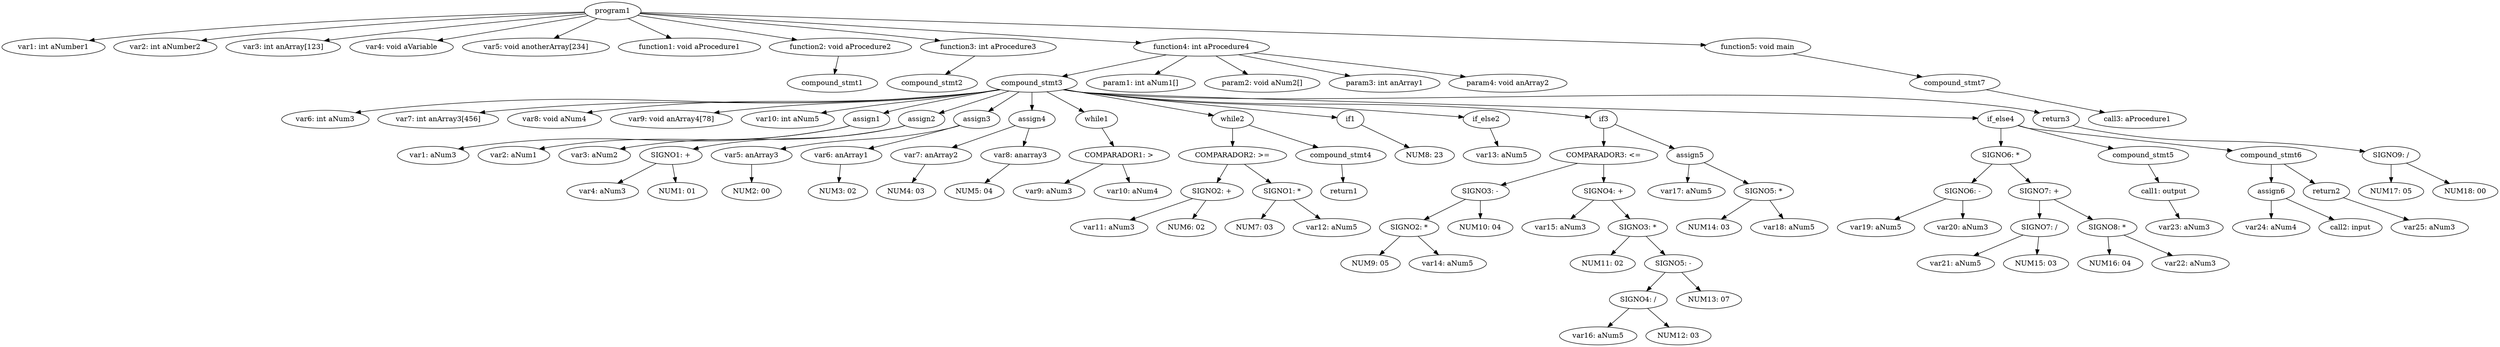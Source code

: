 digraph G {
	"program1" -> "var1: int aNumber1"
	"program1" -> "var2: int aNumber2"
	"program1" -> "var3: int anArray[123]"
	"program1" -> "var4: void aVariable"
	"program1" -> "var5: void anotherArray[234]"
	"program1" -> "function1: void aProcedure1"
	"program1" -> "function2: void aProcedure2"
	"function2: void aProcedure2" -> "compound_stmt1"
	"program1" -> "function3: int aProcedure3"
	"function3: int aProcedure3" -> "compound_stmt2"
	"program1" -> "function4: int aProcedure4"
	"function4: int aProcedure4" -> "compound_stmt3"
	"compound_stmt3" -> "var6: int aNum3"
	"compound_stmt3" -> "var7: int anArray3[456]"
	"compound_stmt3" -> "var8: void aNum4"
	"compound_stmt3" -> "var9: void anArray4[78]"
	"compound_stmt3" -> "var10: int aNum5"
	"compound_stmt3" -> "assign1"
	"assign1" -> "var1: aNum3"
	"assign1" -> "var2: aNum1"
	"compound_stmt3" -> "assign2"
	"assign2" -> "var3: aNum2"
	"assign2" -> "SIGNO1: +"
	"SIGNO1: +" -> "var4: aNum3"
	"SIGNO1: +" -> "NUM1: 01"
	"compound_stmt3" -> "assign3"
	"assign3" -> "var5: anArray3"
	"var5: anArray3" -> "NUM2: 00"
	"assign3" -> "var6: anArray1"
	"var6: anArray1" -> "NUM3: 02"
	"compound_stmt3" -> "assign4"
	"assign4" -> "var7: anArray2"
	"var7: anArray2" -> "NUM4: 03"
	"assign4" -> "var8: anarray3"
	"var8: anarray3" -> "NUM5: 04"
	"compound_stmt3" -> "while1"
	"while1" -> "COMPARADOR1: >"
	"COMPARADOR1: >" -> "var9: aNum3"
	"COMPARADOR1: >" -> "var10: aNum4"
	"compound_stmt3" -> "while2"
	"while2" -> "COMPARADOR2: >="
	"COMPARADOR2: >=" -> "SIGNO2: +"
	"SIGNO2: +" -> "var11: aNum3"
	"SIGNO2: +" -> "NUM6: 02"
	"COMPARADOR2: >=" -> "SIGNO1: *"
	"SIGNO1: *" -> "NUM7: 03"
	"SIGNO1: *" -> "var12: aNum5"
	"while2" -> "compound_stmt4"
	"compound_stmt4" -> "return1"
	"compound_stmt3" -> "if1"
	"if1" -> "NUM8: 23"
	"compound_stmt3" -> "if_else2"
	"if_else2" -> "var13: aNum5"
	"compound_stmt3" -> "if3"
	"if3" -> "COMPARADOR3: <="
	"COMPARADOR3: <=" -> "SIGNO3: -"
	"SIGNO3: -" -> "SIGNO2: *"
	"SIGNO2: *" -> "NUM9: 05"
	"SIGNO2: *" -> "var14: aNum5"
	"SIGNO3: -" -> "NUM10: 04"
	"COMPARADOR3: <=" -> "SIGNO4: +"
	"SIGNO4: +" -> "var15: aNum3"
	"SIGNO4: +" -> "SIGNO3: *"
	"SIGNO3: *" -> "NUM11: 02"
	"SIGNO3: *" -> "SIGNO5: -"
	"SIGNO5: -" -> "SIGNO4: /"
	"SIGNO4: /" -> "var16: aNum5"
	"SIGNO4: /" -> "NUM12: 03"
	"SIGNO5: -" -> "NUM13: 07"
	"if3" -> "assign5"
	"assign5" -> "var17: aNum5"
	"assign5" -> "SIGNO5: *"
	"SIGNO5: *" -> "NUM14: 03"
	"SIGNO5: *" -> "var18: aNum5"
	"compound_stmt3" -> "if_else4"
	"if_else4" -> "SIGNO6: *"
	"SIGNO6: *" -> "SIGNO6: -"
	"SIGNO6: -" -> "var19: aNum5"
	"SIGNO6: -" -> "var20: aNum3"
	"SIGNO6: *" -> "SIGNO7: +"
	"SIGNO7: +" -> "SIGNO7: /"
	"SIGNO7: /" -> "var21: aNum5"
	"SIGNO7: /" -> "NUM15: 03"
	"SIGNO7: +" -> "SIGNO8: *"
	"SIGNO8: *" -> "NUM16: 04"
	"SIGNO8: *" -> "var22: aNum3"
	"if_else4" -> "compound_stmt5"
	"compound_stmt5" -> "call1: output"
	"call1: output" -> "var23: aNum3"
	"if_else4" -> "compound_stmt6"
	"compound_stmt6" -> "assign6"
	"assign6" -> "var24: aNum4"
	"assign6" -> "call2: input"
	"compound_stmt6" -> "return2"
	"return2" -> "var25: aNum3"
	"compound_stmt3" -> "return3"
	"return3" -> "SIGNO9: /"
	"SIGNO9: /" -> "NUM17: 05"
	"SIGNO9: /" -> "NUM18: 00"
	"function4: int aProcedure4" -> "param1: int aNum1[]"
	"function4: int aProcedure4" -> "param2: void aNum2[]"
	"function4: int aProcedure4" -> "param3: int anArray1"
	"function4: int aProcedure4" -> "param4: void anArray2"
	"program1" -> "function5: void main"
	"function5: void main" -> "compound_stmt7"
	"compound_stmt7" -> "call3: aProcedure1"
}